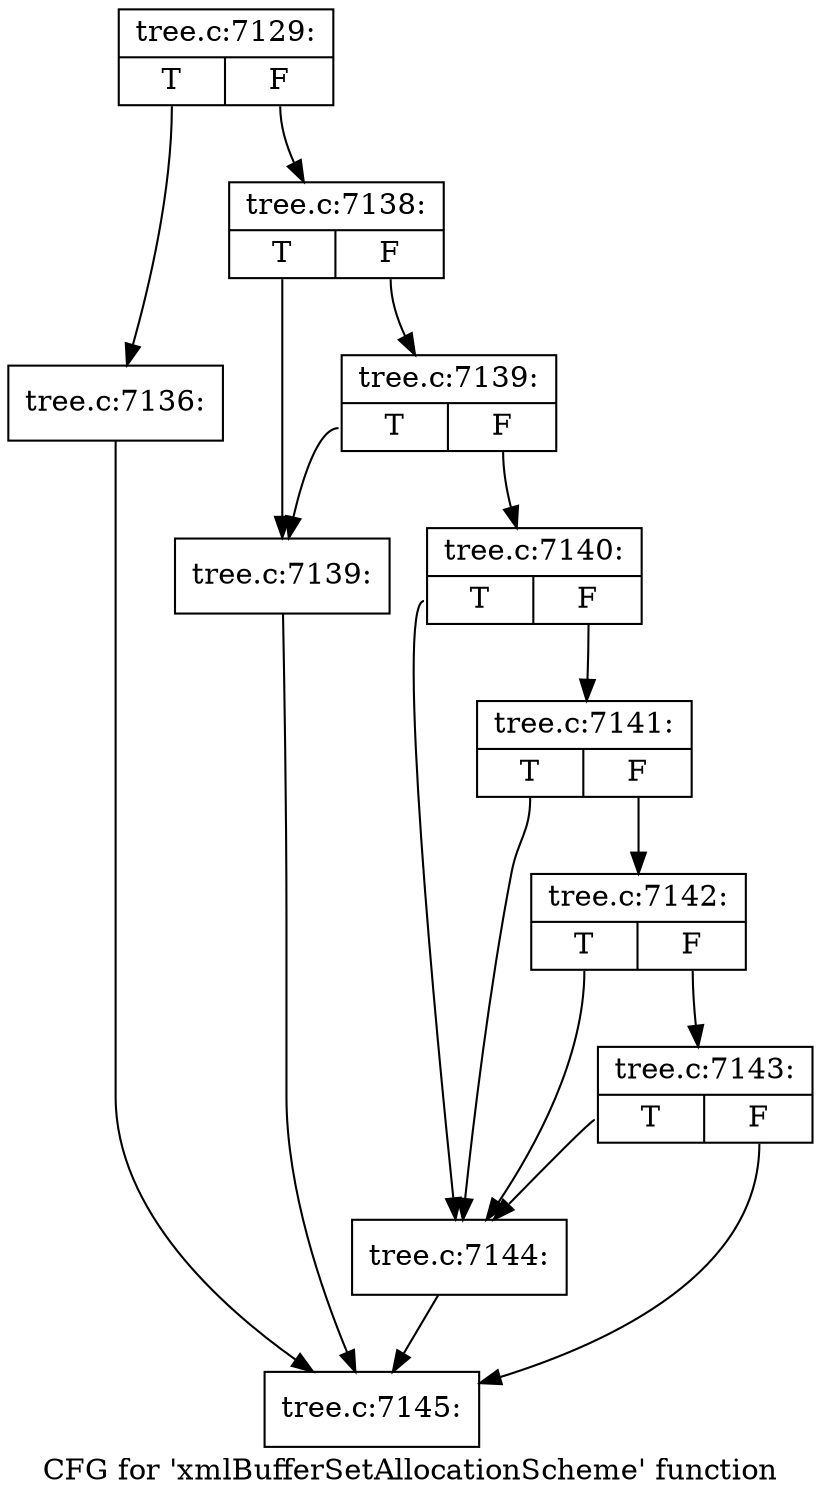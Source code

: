 digraph "CFG for 'xmlBufferSetAllocationScheme' function" {
	label="CFG for 'xmlBufferSetAllocationScheme' function";

	Node0x4672250 [shape=record,label="{tree.c:7129:|{<s0>T|<s1>F}}"];
	Node0x4672250:s0 -> Node0x4671f80;
	Node0x4672250:s1 -> Node0x4671fd0;
	Node0x4671f80 [shape=record,label="{tree.c:7136:}"];
	Node0x4671f80 -> Node0x4675b70;
	Node0x4671fd0 [shape=record,label="{tree.c:7138:|{<s0>T|<s1>F}}"];
	Node0x4671fd0:s0 -> Node0x4675210;
	Node0x4671fd0:s1 -> Node0x46752b0;
	Node0x46752b0 [shape=record,label="{tree.c:7139:|{<s0>T|<s1>F}}"];
	Node0x46752b0:s0 -> Node0x4675210;
	Node0x46752b0:s1 -> Node0x4675260;
	Node0x4675210 [shape=record,label="{tree.c:7139:}"];
	Node0x4675210 -> Node0x4675b70;
	Node0x4675260 [shape=record,label="{tree.c:7140:|{<s0>T|<s1>F}}"];
	Node0x4675260:s0 -> Node0x4675b20;
	Node0x4675260:s1 -> Node0x4675cc0;
	Node0x4675cc0 [shape=record,label="{tree.c:7141:|{<s0>T|<s1>F}}"];
	Node0x4675cc0:s0 -> Node0x4675b20;
	Node0x4675cc0:s1 -> Node0x4675c40;
	Node0x4675c40 [shape=record,label="{tree.c:7142:|{<s0>T|<s1>F}}"];
	Node0x4675c40:s0 -> Node0x4675b20;
	Node0x4675c40:s1 -> Node0x4675bc0;
	Node0x4675bc0 [shape=record,label="{tree.c:7143:|{<s0>T|<s1>F}}"];
	Node0x4675bc0:s0 -> Node0x4675b20;
	Node0x4675bc0:s1 -> Node0x4675b70;
	Node0x4675b20 [shape=record,label="{tree.c:7144:}"];
	Node0x4675b20 -> Node0x4675b70;
	Node0x4675b70 [shape=record,label="{tree.c:7145:}"];
}
